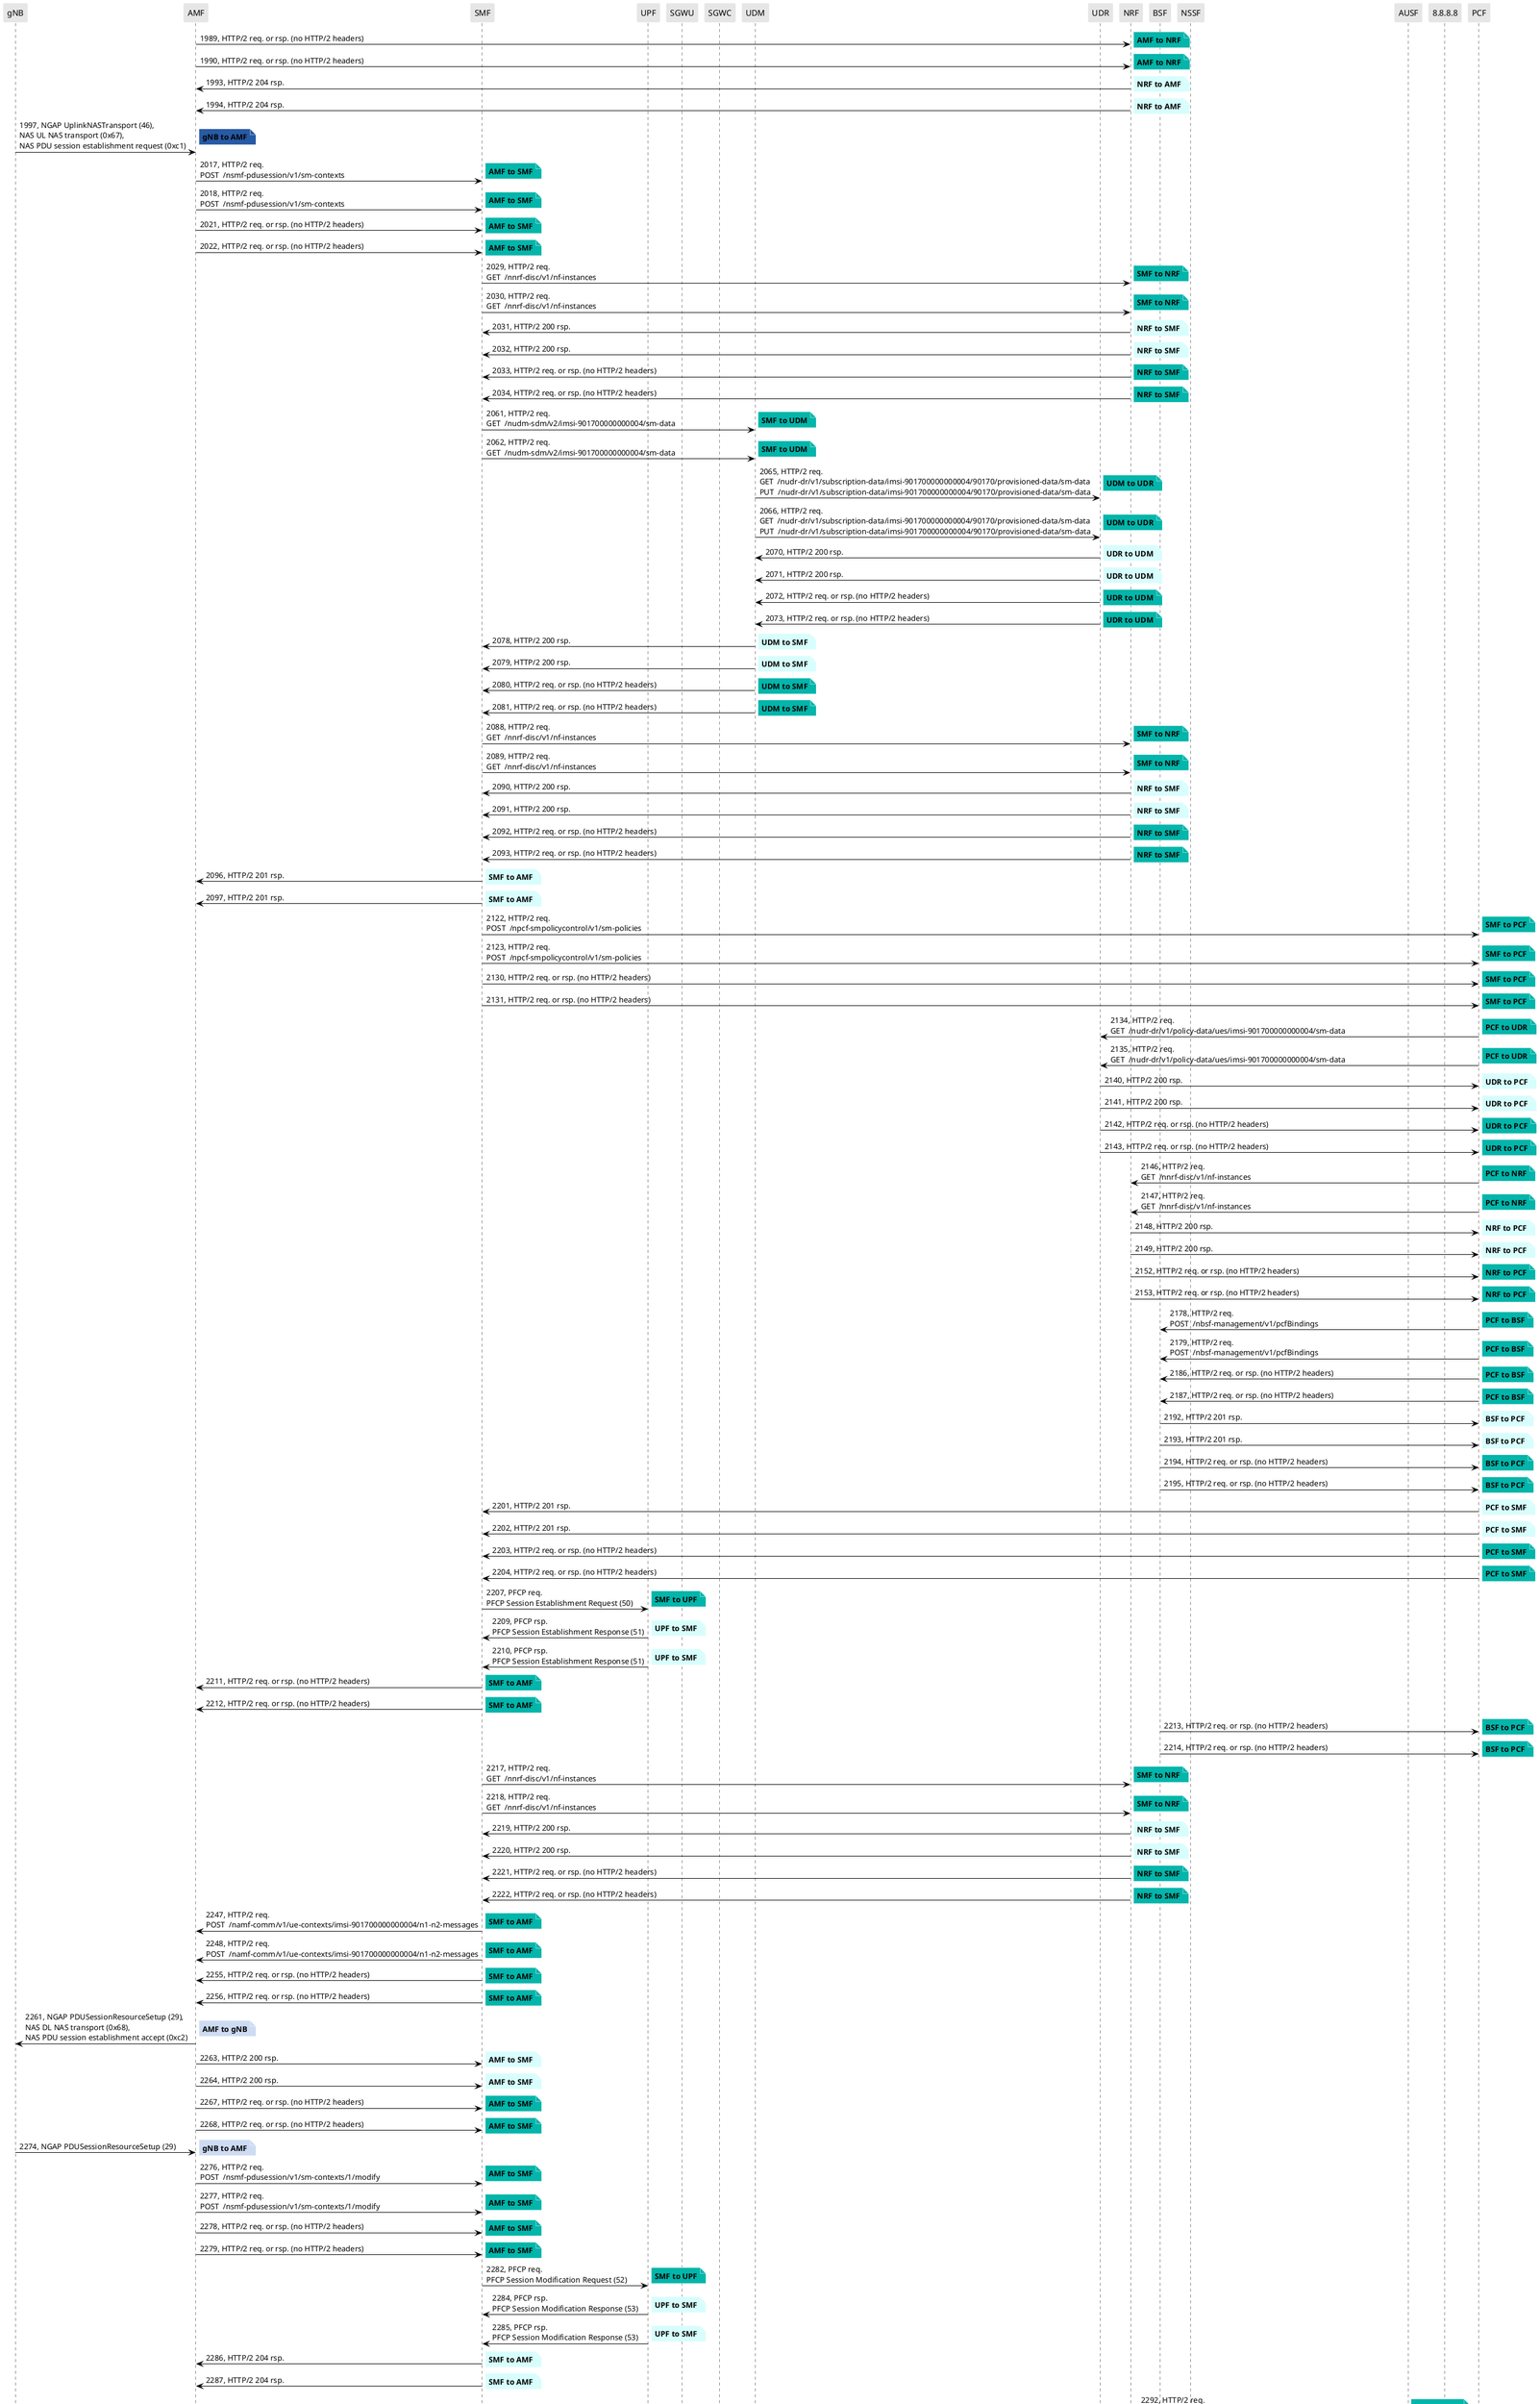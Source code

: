 @startuml
skinparam shadowing false
skinparam NoteBorderColor white
skinparam sequence {
    ArrowColor black
    LifeLineBorderColor black
    LifeLineBackgroundColor black
    ParticipantBorderColor white
    ParticipantBackgroundColor #e6e6e6
}
participant "gNB"
participant "AMF"
participant "SMF"
participant "UPF"
participant "SGWU"
participant "SGWC"
participant "UDM"
participant "UDR"
participant "NRF"
participant "BSF"
participant "NSSF"
participant "AUSF"
participant "8.8.8.8"
participant "PCF"

"AMF" -> "NRF": 1989, HTTP/2 req. or rsp. (no HTTP/2 headers)

note right #03B5AA
**AMF to NRF**
end note

"AMF" -> "NRF": 1990, HTTP/2 req. or rsp. (no HTTP/2 headers)

note right #03B5AA
**AMF to NRF**
end note

"NRF" -> "AMF": 1993, HTTP/2 204 rsp.

note right #D7FEFC
**NRF to AMF**
end note

"NRF" -> "AMF": 1994, HTTP/2 204 rsp.

note right #D7FEFC
**NRF to AMF**
end note

"gNB" -> "AMF": 1997, NGAP UplinkNASTransport (46),\nNAS UL NAS transport (0x67),\nNAS PDU session establishment request (0xc1)

note right #285AA4
**gNB to AMF**
end note

"AMF" -> "SMF": 2017, HTTP/2 req.\nPOST  /nsmf-pdusession/v1/sm-contexts

note right #03B5AA
**AMF to SMF**
end note

"AMF" -> "SMF": 2018, HTTP/2 req.\nPOST  /nsmf-pdusession/v1/sm-contexts

note right #03B5AA
**AMF to SMF**
end note

"AMF" -> "SMF": 2021, HTTP/2 req. or rsp. (no HTTP/2 headers)

note right #03B5AA
**AMF to SMF**
end note

"AMF" -> "SMF": 2022, HTTP/2 req. or rsp. (no HTTP/2 headers)

note right #03B5AA
**AMF to SMF**
end note

"SMF" -> "NRF": 2029, HTTP/2 req.\nGET  /nnrf-disc/v1/nf-instances

note right #03B5AA
**SMF to NRF**
end note

"SMF" -> "NRF": 2030, HTTP/2 req.\nGET  /nnrf-disc/v1/nf-instances

note right #03B5AA
**SMF to NRF**
end note

"NRF" -> "SMF": 2031, HTTP/2 200 rsp.

note right #D7FEFC
**NRF to SMF**
end note

"NRF" -> "SMF": 2032, HTTP/2 200 rsp.

note right #D7FEFC
**NRF to SMF**
end note

"NRF" -> "SMF": 2033, HTTP/2 req. or rsp. (no HTTP/2 headers)

note right #03B5AA
**NRF to SMF**
end note

"NRF" -> "SMF": 2034, HTTP/2 req. or rsp. (no HTTP/2 headers)

note right #03B5AA
**NRF to SMF**
end note

"SMF" -> "UDM": 2061, HTTP/2 req.\nGET  /nudm-sdm/v2/imsi-901700000000004/sm-data

note right #03B5AA
**SMF to UDM**
end note

"SMF" -> "UDM": 2062, HTTP/2 req.\nGET  /nudm-sdm/v2/imsi-901700000000004/sm-data

note right #03B5AA
**SMF to UDM**
end note

"UDM" -> "UDR": 2065, HTTP/2 req.\nGET  /nudr-dr/v1/subscription-data/imsi-901700000000004/90170/provisioned-data/sm-data\nPUT  /nudr-dr/v1/subscription-data/imsi-901700000000004/90170/provisioned-data/sm-data

note right #03B5AA
**UDM to UDR**
end note

"UDM" -> "UDR": 2066, HTTP/2 req.\nGET  /nudr-dr/v1/subscription-data/imsi-901700000000004/90170/provisioned-data/sm-data\nPUT  /nudr-dr/v1/subscription-data/imsi-901700000000004/90170/provisioned-data/sm-data

note right #03B5AA
**UDM to UDR**
end note

"UDR" -> "UDM": 2070, HTTP/2 200 rsp.

note right #D7FEFC
**UDR to UDM**
end note

"UDR" -> "UDM": 2071, HTTP/2 200 rsp.

note right #D7FEFC
**UDR to UDM**
end note

"UDR" -> "UDM": 2072, HTTP/2 req. or rsp. (no HTTP/2 headers)

note right #03B5AA
**UDR to UDM**
end note

"UDR" -> "UDM": 2073, HTTP/2 req. or rsp. (no HTTP/2 headers)

note right #03B5AA
**UDR to UDM**
end note

"UDM" -> "SMF": 2078, HTTP/2 200 rsp.

note right #D7FEFC
**UDM to SMF**
end note

"UDM" -> "SMF": 2079, HTTP/2 200 rsp.

note right #D7FEFC
**UDM to SMF**
end note

"UDM" -> "SMF": 2080, HTTP/2 req. or rsp. (no HTTP/2 headers)

note right #03B5AA
**UDM to SMF**
end note

"UDM" -> "SMF": 2081, HTTP/2 req. or rsp. (no HTTP/2 headers)

note right #03B5AA
**UDM to SMF**
end note

"SMF" -> "NRF": 2088, HTTP/2 req.\nGET  /nnrf-disc/v1/nf-instances

note right #03B5AA
**SMF to NRF**
end note

"SMF" -> "NRF": 2089, HTTP/2 req.\nGET  /nnrf-disc/v1/nf-instances

note right #03B5AA
**SMF to NRF**
end note

"NRF" -> "SMF": 2090, HTTP/2 200 rsp.

note right #D7FEFC
**NRF to SMF**
end note

"NRF" -> "SMF": 2091, HTTP/2 200 rsp.

note right #D7FEFC
**NRF to SMF**
end note

"NRF" -> "SMF": 2092, HTTP/2 req. or rsp. (no HTTP/2 headers)

note right #03B5AA
**NRF to SMF**
end note

"NRF" -> "SMF": 2093, HTTP/2 req. or rsp. (no HTTP/2 headers)

note right #03B5AA
**NRF to SMF**
end note

"SMF" -> "AMF": 2096, HTTP/2 201 rsp.

note right #D7FEFC
**SMF to AMF**
end note

"SMF" -> "AMF": 2097, HTTP/2 201 rsp.

note right #D7FEFC
**SMF to AMF**
end note

"SMF" -> "PCF": 2122, HTTP/2 req.\nPOST  /npcf-smpolicycontrol/v1/sm-policies

note right #03B5AA
**SMF to PCF**
end note

"SMF" -> "PCF": 2123, HTTP/2 req.\nPOST  /npcf-smpolicycontrol/v1/sm-policies

note right #03B5AA
**SMF to PCF**
end note

"SMF" -> "PCF": 2130, HTTP/2 req. or rsp. (no HTTP/2 headers)

note right #03B5AA
**SMF to PCF**
end note

"SMF" -> "PCF": 2131, HTTP/2 req. or rsp. (no HTTP/2 headers)

note right #03B5AA
**SMF to PCF**
end note

"PCF" -> "UDR": 2134, HTTP/2 req.\nGET  /nudr-dr/v1/policy-data/ues/imsi-901700000000004/sm-data

note right #03B5AA
**PCF to UDR**
end note

"PCF" -> "UDR": 2135, HTTP/2 req.\nGET  /nudr-dr/v1/policy-data/ues/imsi-901700000000004/sm-data

note right #03B5AA
**PCF to UDR**
end note

"UDR" -> "PCF": 2140, HTTP/2 200 rsp.

note right #D7FEFC
**UDR to PCF**
end note

"UDR" -> "PCF": 2141, HTTP/2 200 rsp.

note right #D7FEFC
**UDR to PCF**
end note

"UDR" -> "PCF": 2142, HTTP/2 req. or rsp. (no HTTP/2 headers)

note right #03B5AA
**UDR to PCF**
end note

"UDR" -> "PCF": 2143, HTTP/2 req. or rsp. (no HTTP/2 headers)

note right #03B5AA
**UDR to PCF**
end note

"PCF" -> "NRF": 2146, HTTP/2 req.\nGET  /nnrf-disc/v1/nf-instances

note right #03B5AA
**PCF to NRF**
end note

"PCF" -> "NRF": 2147, HTTP/2 req.\nGET  /nnrf-disc/v1/nf-instances

note right #03B5AA
**PCF to NRF**
end note

"NRF" -> "PCF": 2148, HTTP/2 200 rsp.

note right #D7FEFC
**NRF to PCF**
end note

"NRF" -> "PCF": 2149, HTTP/2 200 rsp.

note right #D7FEFC
**NRF to PCF**
end note

"NRF" -> "PCF": 2152, HTTP/2 req. or rsp. (no HTTP/2 headers)

note right #03B5AA
**NRF to PCF**
end note

"NRF" -> "PCF": 2153, HTTP/2 req. or rsp. (no HTTP/2 headers)

note right #03B5AA
**NRF to PCF**
end note

"PCF" -> "BSF": 2178, HTTP/2 req.\nPOST  /nbsf-management/v1/pcfBindings

note right #03B5AA
**PCF to BSF**
end note

"PCF" -> "BSF": 2179, HTTP/2 req.\nPOST  /nbsf-management/v1/pcfBindings

note right #03B5AA
**PCF to BSF**
end note

"PCF" -> "BSF": 2186, HTTP/2 req. or rsp. (no HTTP/2 headers)

note right #03B5AA
**PCF to BSF**
end note

"PCF" -> "BSF": 2187, HTTP/2 req. or rsp. (no HTTP/2 headers)

note right #03B5AA
**PCF to BSF**
end note

"BSF" -> "PCF": 2192, HTTP/2 201 rsp.

note right #D7FEFC
**BSF to PCF**
end note

"BSF" -> "PCF": 2193, HTTP/2 201 rsp.

note right #D7FEFC
**BSF to PCF**
end note

"BSF" -> "PCF": 2194, HTTP/2 req. or rsp. (no HTTP/2 headers)

note right #03B5AA
**BSF to PCF**
end note

"BSF" -> "PCF": 2195, HTTP/2 req. or rsp. (no HTTP/2 headers)

note right #03B5AA
**BSF to PCF**
end note

"PCF" -> "SMF": 2201, HTTP/2 201 rsp.

note right #D7FEFC
**PCF to SMF**
end note

"PCF" -> "SMF": 2202, HTTP/2 201 rsp.

note right #D7FEFC
**PCF to SMF**
end note

"PCF" -> "SMF": 2203, HTTP/2 req. or rsp. (no HTTP/2 headers)

note right #03B5AA
**PCF to SMF**
end note

"PCF" -> "SMF": 2204, HTTP/2 req. or rsp. (no HTTP/2 headers)

note right #03B5AA
**PCF to SMF**
end note

"SMF" -> "UPF": 2207, PFCP req.\nPFCP Session Establishment Request (50)

note right #03B5AA
**SMF to UPF**
end note

"UPF" -> "SMF": 2209, PFCP rsp.\nPFCP Session Establishment Response (51)

note right #D7FEFC
**UPF to SMF**
end note

"UPF" -> "SMF": 2210, PFCP rsp.\nPFCP Session Establishment Response (51)

note right #D7FEFC
**UPF to SMF**
end note

"SMF" -> "AMF": 2211, HTTP/2 req. or rsp. (no HTTP/2 headers)

note right #03B5AA
**SMF to AMF**
end note

"SMF" -> "AMF": 2212, HTTP/2 req. or rsp. (no HTTP/2 headers)

note right #03B5AA
**SMF to AMF**
end note

"BSF" -> "PCF": 2213, HTTP/2 req. or rsp. (no HTTP/2 headers)

note right #03B5AA
**BSF to PCF**
end note

"BSF" -> "PCF": 2214, HTTP/2 req. or rsp. (no HTTP/2 headers)

note right #03B5AA
**BSF to PCF**
end note

"SMF" -> "NRF": 2217, HTTP/2 req.\nGET  /nnrf-disc/v1/nf-instances

note right #03B5AA
**SMF to NRF**
end note

"SMF" -> "NRF": 2218, HTTP/2 req.\nGET  /nnrf-disc/v1/nf-instances

note right #03B5AA
**SMF to NRF**
end note

"NRF" -> "SMF": 2219, HTTP/2 200 rsp.

note right #D7FEFC
**NRF to SMF**
end note

"NRF" -> "SMF": 2220, HTTP/2 200 rsp.

note right #D7FEFC
**NRF to SMF**
end note

"NRF" -> "SMF": 2221, HTTP/2 req. or rsp. (no HTTP/2 headers)

note right #03B5AA
**NRF to SMF**
end note

"NRF" -> "SMF": 2222, HTTP/2 req. or rsp. (no HTTP/2 headers)

note right #03B5AA
**NRF to SMF**
end note

"SMF" -> "AMF": 2247, HTTP/2 req.\nPOST  /namf-comm/v1/ue-contexts/imsi-901700000000004/n1-n2-messages

note right #03B5AA
**SMF to AMF**
end note

"SMF" -> "AMF": 2248, HTTP/2 req.\nPOST  /namf-comm/v1/ue-contexts/imsi-901700000000004/n1-n2-messages

note right #03B5AA
**SMF to AMF**
end note

"SMF" -> "AMF": 2255, HTTP/2 req. or rsp. (no HTTP/2 headers)

note right #03B5AA
**SMF to AMF**
end note

"SMF" -> "AMF": 2256, HTTP/2 req. or rsp. (no HTTP/2 headers)

note right #03B5AA
**SMF to AMF**
end note

"AMF" -> "gNB": 2261, NGAP PDUSessionResourceSetup (29),\nNAS DL NAS transport (0x68),\nNAS PDU session establishment accept (0xc2)

note right #CDDCF3
**AMF to gNB**
end note

"AMF" -> "SMF": 2263, HTTP/2 200 rsp.

note right #D7FEFC
**AMF to SMF**
end note

"AMF" -> "SMF": 2264, HTTP/2 200 rsp.

note right #D7FEFC
**AMF to SMF**
end note

"AMF" -> "SMF": 2267, HTTP/2 req. or rsp. (no HTTP/2 headers)

note right #03B5AA
**AMF to SMF**
end note

"AMF" -> "SMF": 2268, HTTP/2 req. or rsp. (no HTTP/2 headers)

note right #03B5AA
**AMF to SMF**
end note

"gNB" -> "AMF": 2274, NGAP PDUSessionResourceSetup (29)

note right #CDDCF3
**gNB to AMF**
end note

"AMF" -> "SMF": 2276, HTTP/2 req.\nPOST  /nsmf-pdusession/v1/sm-contexts/1/modify

note right #03B5AA
**AMF to SMF**
end note

"AMF" -> "SMF": 2277, HTTP/2 req.\nPOST  /nsmf-pdusession/v1/sm-contexts/1/modify

note right #03B5AA
**AMF to SMF**
end note

"AMF" -> "SMF": 2278, HTTP/2 req. or rsp. (no HTTP/2 headers)

note right #03B5AA
**AMF to SMF**
end note

"AMF" -> "SMF": 2279, HTTP/2 req. or rsp. (no HTTP/2 headers)

note right #03B5AA
**AMF to SMF**
end note

"SMF" -> "UPF": 2282, PFCP req.\nPFCP Session Modification Request (52)

note right #03B5AA
**SMF to UPF**
end note

"UPF" -> "SMF": 2284, PFCP rsp.\nPFCP Session Modification Response (53)

note right #D7FEFC
**UPF to SMF**
end note

"UPF" -> "SMF": 2285, PFCP rsp.\nPFCP Session Modification Response (53)

note right #D7FEFC
**UPF to SMF**
end note

"SMF" -> "AMF": 2286, HTTP/2 204 rsp.

note right #D7FEFC
**SMF to AMF**
end note

"SMF" -> "AMF": 2287, HTTP/2 204 rsp.

note right #D7FEFC
**SMF to AMF**
end note

"AUSF" -> "NRF": 2292, HTTP/2 req.\nPATCH  /nnrf-nfm/v1/nf-instances/3b33a82e-f5a8-41ed-a7cf-ff7f762bc422

note right #03B5AA
**AUSF to NRF**
end note

"AUSF" -> "NRF": 2293, HTTP/2 req.\nPATCH  /nnrf-nfm/v1/nf-instances/3b33a82e-f5a8-41ed-a7cf-ff7f762bc422

note right #03B5AA
**AUSF to NRF**
end note

"AUSF" -> "NRF": 2294, HTTP/2 req. or rsp. (no HTTP/2 headers)

note right #03B5AA
**AUSF to NRF**
end note

"AUSF" -> "NRF": 2295, HTTP/2 req. or rsp. (no HTTP/2 headers)

note right #03B5AA
**AUSF to NRF**
end note

"NRF" -> "AUSF": 2298, HTTP/2 204 rsp.

note right #D7FEFC
**NRF to AUSF**
end note

@enduml
